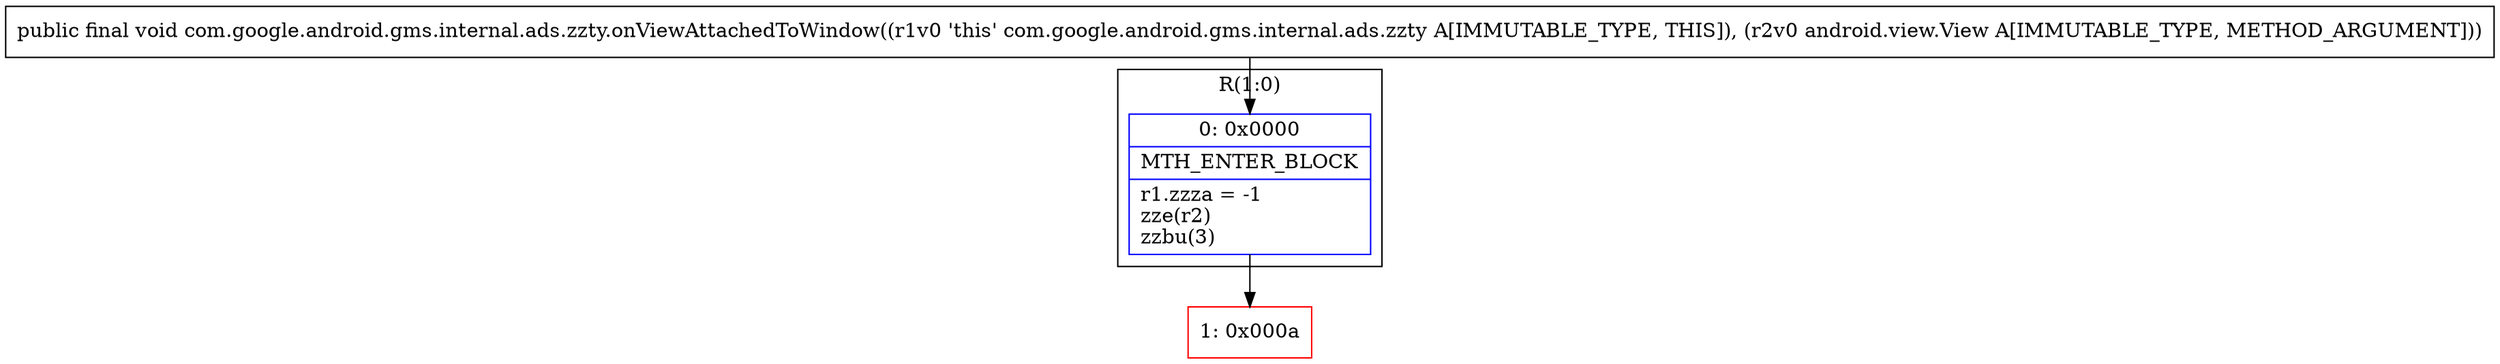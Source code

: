digraph "CFG forcom.google.android.gms.internal.ads.zzty.onViewAttachedToWindow(Landroid\/view\/View;)V" {
subgraph cluster_Region_427859957 {
label = "R(1:0)";
node [shape=record,color=blue];
Node_0 [shape=record,label="{0\:\ 0x0000|MTH_ENTER_BLOCK\l|r1.zzza = \-1\lzze(r2)\lzzbu(3)\l}"];
}
Node_1 [shape=record,color=red,label="{1\:\ 0x000a}"];
MethodNode[shape=record,label="{public final void com.google.android.gms.internal.ads.zzty.onViewAttachedToWindow((r1v0 'this' com.google.android.gms.internal.ads.zzty A[IMMUTABLE_TYPE, THIS]), (r2v0 android.view.View A[IMMUTABLE_TYPE, METHOD_ARGUMENT])) }"];
MethodNode -> Node_0;
Node_0 -> Node_1;
}

